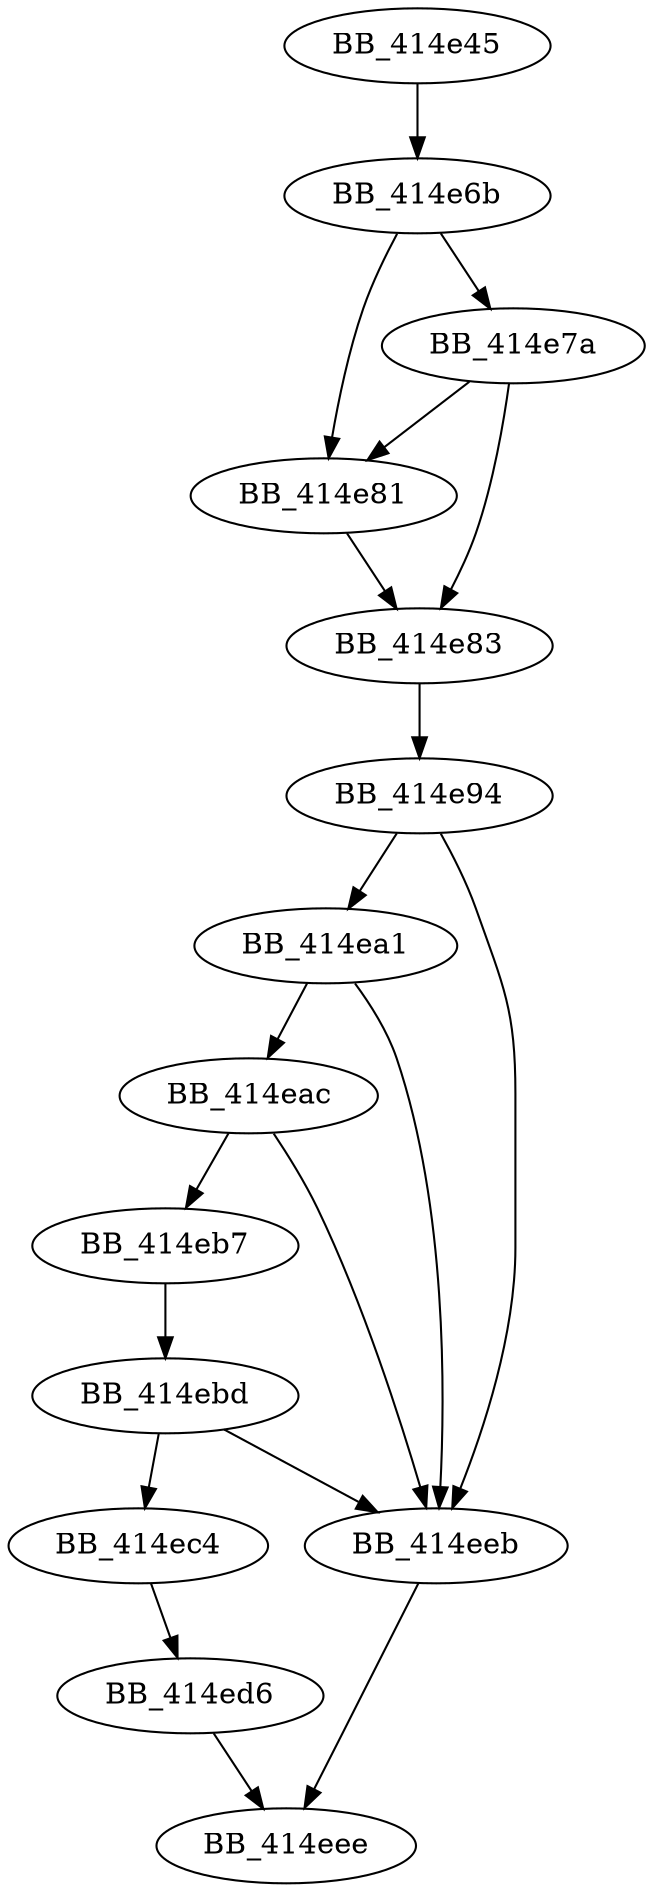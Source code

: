 DiGraph __wsetargv{
BB_414e45->BB_414e6b
BB_414e6b->BB_414e7a
BB_414e6b->BB_414e81
BB_414e7a->BB_414e81
BB_414e7a->BB_414e83
BB_414e81->BB_414e83
BB_414e83->BB_414e94
BB_414e94->BB_414ea1
BB_414e94->BB_414eeb
BB_414ea1->BB_414eac
BB_414ea1->BB_414eeb
BB_414eac->BB_414eb7
BB_414eac->BB_414eeb
BB_414eb7->BB_414ebd
BB_414ebd->BB_414ec4
BB_414ebd->BB_414eeb
BB_414ec4->BB_414ed6
BB_414ed6->BB_414eee
BB_414eeb->BB_414eee
}
